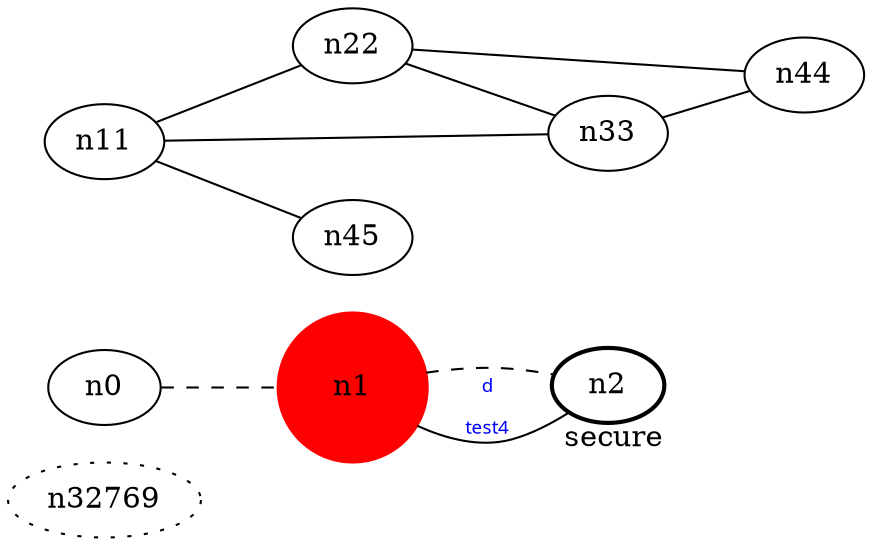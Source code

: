 graph test󠀮4 {
	rankdir=LR;
	fontcolor=blue; /* c0; c1; c115125 -- c1 */
	n32769 [style=dotted, fillcolor="#123456"]; // c2; c3; c2 -- c340282366920938463463374607431768211456
	n1 [height=1, width=1, color=red, style=filled];
	n2 [style=bold, xlabel="secure"];
	n0 -- n1 -- n2[style=dashed];
	n1 -- n2 [fontname="comic sans", label="d\n\l\G", fontcolor=blue, fontsize=9];
	n11 -- n22;
	n11 -- n33;
	n11 -- n45;
	n22 -- n33;
	n22 -- n44;
	n33 -- n44;
}
